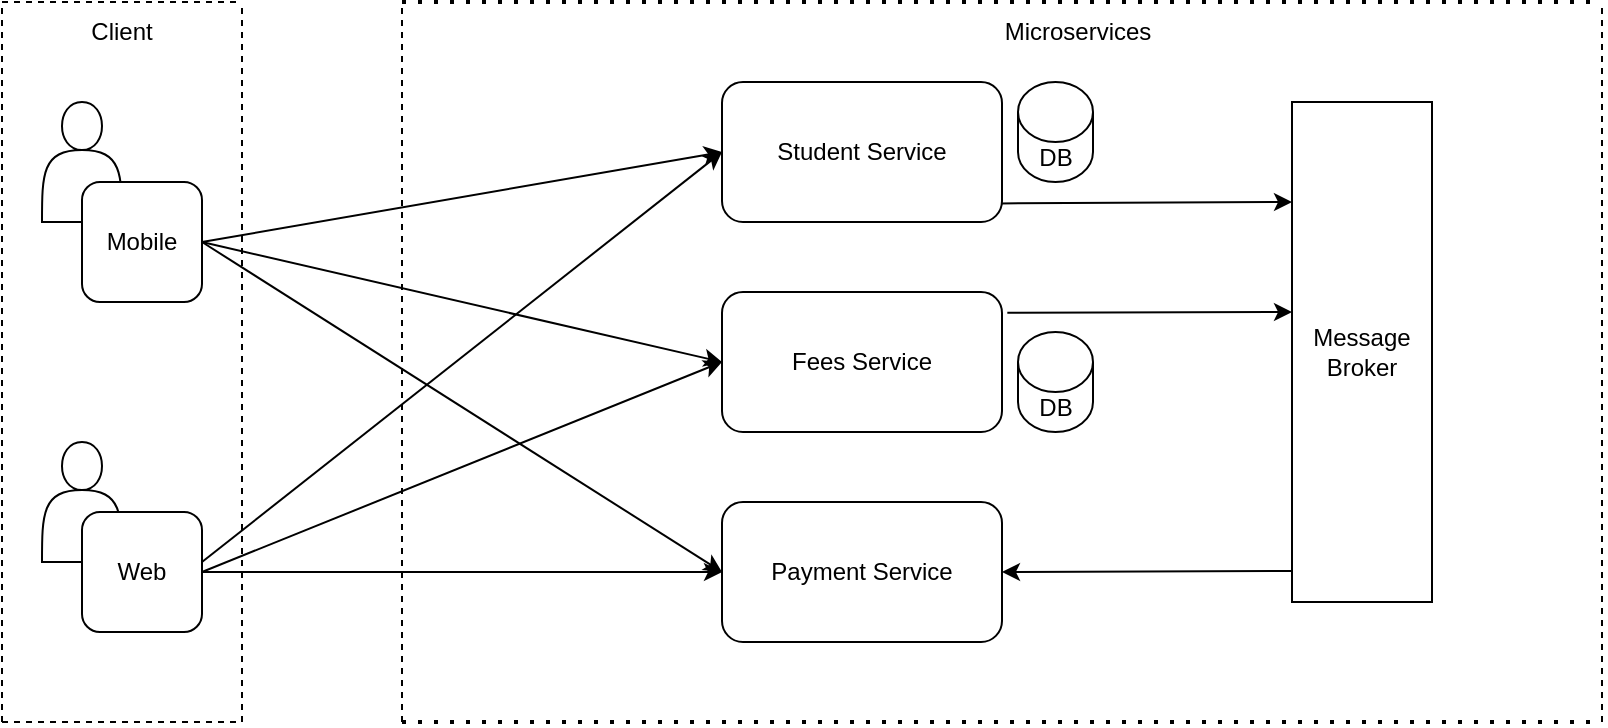 <mxfile version="21.6.8" type="github">
  <diagram id="TLIjEoQNjLV_tYfjU4ay" name="Page-2">
    <mxGraphModel dx="1034" dy="424" grid="1" gridSize="10" guides="1" tooltips="1" connect="1" arrows="1" fold="1" page="1" pageScale="1" pageWidth="850" pageHeight="1100" math="0" shadow="0">
      <root>
        <mxCell id="0" />
        <mxCell id="1" parent="0" />
        <mxCell id="9y8F20XEl7rROfcdrMp9-1" value="" style="endArrow=none;dashed=1;html=1;rounded=0;" parent="1" edge="1">
          <mxGeometry width="50" height="50" relative="1" as="geometry">
            <mxPoint x="40" y="40" as="sourcePoint" />
            <mxPoint x="160" y="40" as="targetPoint" />
          </mxGeometry>
        </mxCell>
        <mxCell id="9y8F20XEl7rROfcdrMp9-2" value="" style="endArrow=none;dashed=1;html=1;rounded=0;" parent="1" edge="1">
          <mxGeometry width="50" height="50" relative="1" as="geometry">
            <mxPoint x="40" y="400" as="sourcePoint" />
            <mxPoint x="40" y="40" as="targetPoint" />
          </mxGeometry>
        </mxCell>
        <mxCell id="9y8F20XEl7rROfcdrMp9-3" value="" style="endArrow=none;dashed=1;html=1;rounded=0;" parent="1" edge="1">
          <mxGeometry width="50" height="50" relative="1" as="geometry">
            <mxPoint x="160" y="400" as="sourcePoint" />
            <mxPoint x="160" y="40" as="targetPoint" />
          </mxGeometry>
        </mxCell>
        <mxCell id="9y8F20XEl7rROfcdrMp9-4" value="" style="endArrow=none;dashed=1;html=1;rounded=0;" parent="1" edge="1">
          <mxGeometry width="50" height="50" relative="1" as="geometry">
            <mxPoint x="40" y="400" as="sourcePoint" />
            <mxPoint x="160" y="400" as="targetPoint" />
          </mxGeometry>
        </mxCell>
        <mxCell id="9y8F20XEl7rROfcdrMp9-5" value="" style="endArrow=none;dashed=1;html=1;rounded=0;" parent="1" edge="1">
          <mxGeometry width="50" height="50" relative="1" as="geometry">
            <mxPoint x="240" y="400" as="sourcePoint" />
            <mxPoint x="240" y="40" as="targetPoint" />
          </mxGeometry>
        </mxCell>
        <mxCell id="9y8F20XEl7rROfcdrMp9-6" value="" style="endArrow=none;dashed=1;html=1;rounded=0;" parent="1" edge="1">
          <mxGeometry width="50" height="50" relative="1" as="geometry">
            <mxPoint x="840" y="400" as="sourcePoint" />
            <mxPoint x="840" y="40" as="targetPoint" />
          </mxGeometry>
        </mxCell>
        <mxCell id="9y8F20XEl7rROfcdrMp9-7" value="" style="endArrow=none;dashed=1;html=1;dashPattern=1 3;strokeWidth=2;rounded=0;" parent="1" edge="1">
          <mxGeometry width="50" height="50" relative="1" as="geometry">
            <mxPoint x="240" y="40" as="sourcePoint" />
            <mxPoint x="840" y="40" as="targetPoint" />
          </mxGeometry>
        </mxCell>
        <mxCell id="9y8F20XEl7rROfcdrMp9-8" value="" style="endArrow=none;dashed=1;html=1;dashPattern=1 3;strokeWidth=2;rounded=0;" parent="1" edge="1">
          <mxGeometry width="50" height="50" relative="1" as="geometry">
            <mxPoint x="240" y="400" as="sourcePoint" />
            <mxPoint x="840" y="400" as="targetPoint" />
          </mxGeometry>
        </mxCell>
        <mxCell id="6CjpfWdCH3bPb4ilLrKr-1" value="Fees Service" style="rounded=1;whiteSpace=wrap;html=1;" parent="1" vertex="1">
          <mxGeometry x="400" y="185" width="140" height="70" as="geometry" />
        </mxCell>
        <mxCell id="6CjpfWdCH3bPb4ilLrKr-2" value="Payment Service" style="rounded=1;whiteSpace=wrap;html=1;" parent="1" vertex="1">
          <mxGeometry x="400" y="290" width="140" height="70" as="geometry" />
        </mxCell>
        <mxCell id="6CjpfWdCH3bPb4ilLrKr-3" value="DB" style="shape=cylinder3;whiteSpace=wrap;html=1;boundedLbl=1;backgroundOutline=1;size=15;" parent="1" vertex="1">
          <mxGeometry x="548" y="205" width="37.5" height="50" as="geometry" />
        </mxCell>
        <mxCell id="6CjpfWdCH3bPb4ilLrKr-4" value="Message Broker" style="rounded=0;whiteSpace=wrap;html=1;" parent="1" vertex="1">
          <mxGeometry x="685" y="90" width="70" height="250" as="geometry" />
        </mxCell>
        <mxCell id="6CjpfWdCH3bPb4ilLrKr-5" value="" style="endArrow=classic;html=1;rounded=0;exitX=0.995;exitY=0.867;exitDx=0;exitDy=0;entryX=0;entryY=0.163;entryDx=0;entryDy=0;entryPerimeter=0;exitPerimeter=0;" parent="1" source="k233fXRIHFFiw8kQzl4h-1" edge="1">
          <mxGeometry width="50" height="50" relative="1" as="geometry">
            <mxPoint x="548" y="140.25" as="sourcePoint" />
            <mxPoint x="685" y="140" as="targetPoint" />
          </mxGeometry>
        </mxCell>
        <mxCell id="6CjpfWdCH3bPb4ilLrKr-6" value="" style="endArrow=classic;html=1;rounded=0;exitX=1.019;exitY=0.148;exitDx=0;exitDy=0;exitPerimeter=0;entryX=0;entryY=0.163;entryDx=0;entryDy=0;entryPerimeter=0;" parent="1" source="6CjpfWdCH3bPb4ilLrKr-1" edge="1">
          <mxGeometry width="50" height="50" relative="1" as="geometry">
            <mxPoint x="548" y="195" as="sourcePoint" />
            <mxPoint x="685" y="195" as="targetPoint" />
          </mxGeometry>
        </mxCell>
        <mxCell id="6CjpfWdCH3bPb4ilLrKr-7" value="" style="endArrow=classic;html=1;rounded=0;exitX=1.024;exitY=0.867;exitDx=0;exitDy=0;exitPerimeter=0;entryX=1;entryY=0.5;entryDx=0;entryDy=0;" parent="1" target="6CjpfWdCH3bPb4ilLrKr-2" edge="1">
          <mxGeometry width="50" height="50" relative="1" as="geometry">
            <mxPoint x="685" y="324.5" as="sourcePoint" />
            <mxPoint x="548" y="324.5" as="targetPoint" />
          </mxGeometry>
        </mxCell>
        <mxCell id="k233fXRIHFFiw8kQzl4h-1" value="Student Service" style="rounded=1;whiteSpace=wrap;html=1;" parent="1" vertex="1">
          <mxGeometry x="400" y="80" width="140" height="70" as="geometry" />
        </mxCell>
        <mxCell id="k233fXRIHFFiw8kQzl4h-2" value="DB" style="shape=cylinder3;whiteSpace=wrap;html=1;boundedLbl=1;backgroundOutline=1;size=15;" parent="1" vertex="1">
          <mxGeometry x="548" y="80" width="37.5" height="50" as="geometry" />
        </mxCell>
        <mxCell id="CO78yczFUHJewDSaIKWY-1" value="" style="shape=actor;whiteSpace=wrap;html=1;" vertex="1" parent="1">
          <mxGeometry x="60" y="90" width="40" height="60" as="geometry" />
        </mxCell>
        <mxCell id="CO78yczFUHJewDSaIKWY-2" value="Mobile" style="rounded=1;whiteSpace=wrap;html=1;" vertex="1" parent="1">
          <mxGeometry x="80" y="130" width="60" height="60" as="geometry" />
        </mxCell>
        <mxCell id="CO78yczFUHJewDSaIKWY-3" value="" style="shape=actor;whiteSpace=wrap;html=1;" vertex="1" parent="1">
          <mxGeometry x="60" y="260" width="40" height="60" as="geometry" />
        </mxCell>
        <mxCell id="CO78yczFUHJewDSaIKWY-4" value="Web" style="rounded=1;whiteSpace=wrap;html=1;" vertex="1" parent="1">
          <mxGeometry x="80" y="295" width="60" height="60" as="geometry" />
        </mxCell>
        <mxCell id="CO78yczFUHJewDSaIKWY-5" value="" style="endArrow=classic;html=1;rounded=0;exitX=1;exitY=0.5;exitDx=0;exitDy=0;entryX=0;entryY=0.5;entryDx=0;entryDy=0;" edge="1" parent="1" source="CO78yczFUHJewDSaIKWY-2" target="k233fXRIHFFiw8kQzl4h-1">
          <mxGeometry width="50" height="50" relative="1" as="geometry">
            <mxPoint x="420" y="250" as="sourcePoint" />
            <mxPoint x="280" y="160.08" as="targetPoint" />
          </mxGeometry>
        </mxCell>
        <mxCell id="CO78yczFUHJewDSaIKWY-6" value="" style="endArrow=classic;html=1;rounded=0;entryX=0;entryY=0.5;entryDx=0;entryDy=0;" edge="1" parent="1" target="k233fXRIHFFiw8kQzl4h-1">
          <mxGeometry width="50" height="50" relative="1" as="geometry">
            <mxPoint x="140" y="320" as="sourcePoint" />
            <mxPoint x="280" y="320" as="targetPoint" />
          </mxGeometry>
        </mxCell>
        <mxCell id="_lZ01ZFegCaHt-3Qv7KH-1" value="" style="endArrow=classic;html=1;rounded=0;exitX=1;exitY=0.5;exitDx=0;exitDy=0;entryX=0;entryY=0.5;entryDx=0;entryDy=0;" edge="1" parent="1" source="CO78yczFUHJewDSaIKWY-2" target="6CjpfWdCH3bPb4ilLrKr-2">
          <mxGeometry width="50" height="50" relative="1" as="geometry">
            <mxPoint x="150" y="170" as="sourcePoint" />
            <mxPoint x="410" y="125" as="targetPoint" />
          </mxGeometry>
        </mxCell>
        <mxCell id="_lZ01ZFegCaHt-3Qv7KH-2" value="" style="endArrow=classic;html=1;rounded=0;exitX=1;exitY=0.5;exitDx=0;exitDy=0;entryX=0;entryY=0.5;entryDx=0;entryDy=0;" edge="1" parent="1" source="CO78yczFUHJewDSaIKWY-2" target="6CjpfWdCH3bPb4ilLrKr-1">
          <mxGeometry width="50" height="50" relative="1" as="geometry">
            <mxPoint x="160" y="180" as="sourcePoint" />
            <mxPoint x="420" y="135" as="targetPoint" />
          </mxGeometry>
        </mxCell>
        <mxCell id="_lZ01ZFegCaHt-3Qv7KH-3" value="" style="endArrow=classic;html=1;rounded=0;exitX=1;exitY=0.5;exitDx=0;exitDy=0;entryX=0;entryY=0.5;entryDx=0;entryDy=0;" edge="1" parent="1" source="CO78yczFUHJewDSaIKWY-4" target="6CjpfWdCH3bPb4ilLrKr-1">
          <mxGeometry width="50" height="50" relative="1" as="geometry">
            <mxPoint x="150" y="330" as="sourcePoint" />
            <mxPoint x="410" y="125" as="targetPoint" />
          </mxGeometry>
        </mxCell>
        <mxCell id="_lZ01ZFegCaHt-3Qv7KH-4" value="" style="endArrow=classic;html=1;rounded=0;exitX=1;exitY=0.5;exitDx=0;exitDy=0;entryX=0;entryY=0.5;entryDx=0;entryDy=0;" edge="1" parent="1" source="CO78yczFUHJewDSaIKWY-4" target="6CjpfWdCH3bPb4ilLrKr-2">
          <mxGeometry width="50" height="50" relative="1" as="geometry">
            <mxPoint x="160" y="340" as="sourcePoint" />
            <mxPoint x="420" y="135" as="targetPoint" />
          </mxGeometry>
        </mxCell>
        <mxCell id="_lZ01ZFegCaHt-3Qv7KH-5" value="Client" style="text;html=1;strokeColor=none;fillColor=none;align=center;verticalAlign=middle;whiteSpace=wrap;rounded=0;" vertex="1" parent="1">
          <mxGeometry x="70" y="40" width="60" height="30" as="geometry" />
        </mxCell>
        <mxCell id="_lZ01ZFegCaHt-3Qv7KH-6" value="Microservices" style="text;html=1;strokeColor=none;fillColor=none;align=center;verticalAlign=middle;whiteSpace=wrap;rounded=0;" vertex="1" parent="1">
          <mxGeometry x="548" y="40" width="60" height="30" as="geometry" />
        </mxCell>
      </root>
    </mxGraphModel>
  </diagram>
</mxfile>
